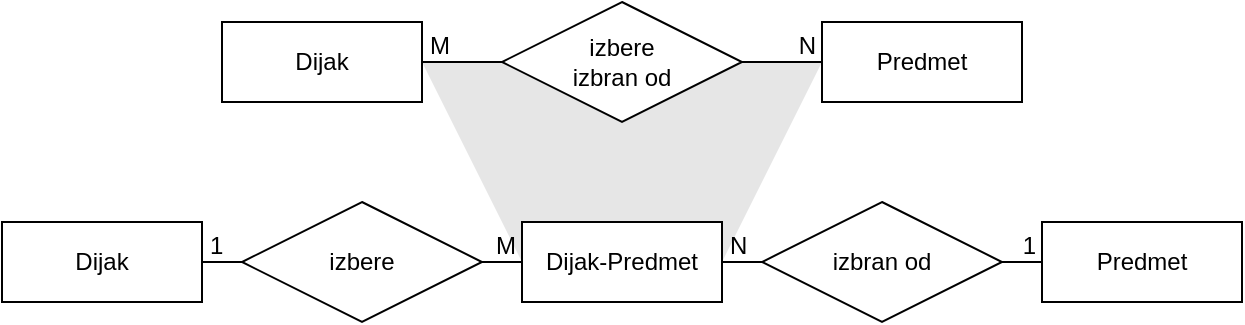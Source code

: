 <mxfile version="20.2.3" type="device" pages="2"><diagram id="6kdGVhZRkknZgV9yReRe" name="primer 1"><mxGraphModel dx="1038" dy="489" grid="1" gridSize="10" guides="1" tooltips="1" connect="1" arrows="1" fold="1" page="1" pageScale="1" pageWidth="827" pageHeight="1169" math="0" shadow="0"><root><mxCell id="0"/><mxCell id="1" parent="0"/><mxCell id="MGshOeNx3NQTW7BZx8Pg-3" value="" style="group" vertex="1" connectable="0" parent="1"><mxGeometry x="80" y="80" width="620" height="160" as="geometry"/></mxCell><mxCell id="-6CX5s5ymQt5eWk5nlN6-26" value="" style="shape=trapezoid;perimeter=trapezoidPerimeter;whiteSpace=wrap;html=1;fixedSize=1;direction=west;size=50;strokeColor=none;fillColor=#E6E6E6;fontColor=#333333;" vertex="1" parent="MGshOeNx3NQTW7BZx8Pg-3"><mxGeometry x="210" y="30" width="200" height="100" as="geometry"/></mxCell><mxCell id="1WVzrQooWFcvHp733gF0-1" value="" style="group" parent="MGshOeNx3NQTW7BZx8Pg-3" vertex="1" connectable="0"><mxGeometry x="110" width="400" height="60" as="geometry"/></mxCell><mxCell id="ptb17bYlO4bR1Yd14jGl-1" value="Dijak" style="whiteSpace=wrap;html=1;align=center;" parent="1WVzrQooWFcvHp733gF0-1" vertex="1"><mxGeometry y="10" width="100" height="40" as="geometry"/></mxCell><mxCell id="ptb17bYlO4bR1Yd14jGl-2" value="Predmet" style="whiteSpace=wrap;html=1;align=center;" parent="1WVzrQooWFcvHp733gF0-1" vertex="1"><mxGeometry x="300" y="10" width="100" height="40" as="geometry"/></mxCell><mxCell id="gQGVDgeEXxBrxBThCszU-1" value="" style="endArrow=none;html=1;rounded=0;exitX=1;exitY=0.5;exitDx=0;exitDy=0;entryX=0;entryY=0.5;entryDx=0;entryDy=0;" parent="1WVzrQooWFcvHp733gF0-1" source="ptb17bYlO4bR1Yd14jGl-1" target="ptb17bYlO4bR1Yd14jGl-2" edge="1"><mxGeometry relative="1" as="geometry"><mxPoint x="290" y="250" as="sourcePoint"/><mxPoint x="450" y="250" as="targetPoint"/></mxGeometry></mxCell><mxCell id="gQGVDgeEXxBrxBThCszU-2" value="M" style="resizable=0;html=1;align=left;verticalAlign=bottom;" parent="gQGVDgeEXxBrxBThCszU-1" connectable="0" vertex="1"><mxGeometry x="-1" relative="1" as="geometry"><mxPoint x="2" as="offset"/></mxGeometry></mxCell><mxCell id="gQGVDgeEXxBrxBThCszU-3" value="N" style="resizable=0;html=1;align=right;verticalAlign=bottom;" parent="gQGVDgeEXxBrxBThCszU-1" connectable="0" vertex="1"><mxGeometry x="1" relative="1" as="geometry"><mxPoint x="-3" as="offset"/></mxGeometry></mxCell><mxCell id="ptb17bYlO4bR1Yd14jGl-6" value="izbere&lt;br&gt;izbran od" style="shape=rhombus;perimeter=rhombusPerimeter;whiteSpace=wrap;html=1;align=center;" parent="1WVzrQooWFcvHp733gF0-1" vertex="1"><mxGeometry x="140" width="120" height="60" as="geometry"/></mxCell><mxCell id="MGshOeNx3NQTW7BZx8Pg-2" value="" style="group" vertex="1" connectable="0" parent="MGshOeNx3NQTW7BZx8Pg-3"><mxGeometry y="100" width="620" height="60" as="geometry"/></mxCell><mxCell id="-6CX5s5ymQt5eWk5nlN6-18" value="" style="endArrow=none;html=1;rounded=0;entryX=0;entryY=0.5;entryDx=0;entryDy=0;" edge="1" parent="MGshOeNx3NQTW7BZx8Pg-2"><mxGeometry relative="1" as="geometry"><mxPoint x="100" y="30" as="sourcePoint"/><mxPoint x="260" y="30" as="targetPoint"/></mxGeometry></mxCell><mxCell id="-6CX5s5ymQt5eWk5nlN6-19" value="1" style="resizable=0;html=1;align=left;verticalAlign=bottom;" connectable="0" vertex="1" parent="-6CX5s5ymQt5eWk5nlN6-18"><mxGeometry x="-1" relative="1" as="geometry"><mxPoint x="2" as="offset"/></mxGeometry></mxCell><mxCell id="-6CX5s5ymQt5eWk5nlN6-20" value="M" style="resizable=0;html=1;align=right;verticalAlign=bottom;" connectable="0" vertex="1" parent="-6CX5s5ymQt5eWk5nlN6-18"><mxGeometry x="1" relative="1" as="geometry"><mxPoint x="-3" as="offset"/></mxGeometry></mxCell><mxCell id="-6CX5s5ymQt5eWk5nlN6-1" value="Dijak" style="rounded=0;whiteSpace=wrap;html=1;" vertex="1" parent="MGshOeNx3NQTW7BZx8Pg-2"><mxGeometry y="10" width="100" height="40" as="geometry"/></mxCell><mxCell id="-6CX5s5ymQt5eWk5nlN6-3" value="Dijak-Predmet" style="whiteSpace=wrap;html=1;align=center;" vertex="1" parent="MGshOeNx3NQTW7BZx8Pg-2"><mxGeometry x="260" y="10" width="100" height="40" as="geometry"/></mxCell><mxCell id="-6CX5s5ymQt5eWk5nlN6-5" value="Predmet" style="whiteSpace=wrap;html=1;align=center;" vertex="1" parent="MGshOeNx3NQTW7BZx8Pg-2"><mxGeometry x="520" y="10" width="100" height="40" as="geometry"/></mxCell><mxCell id="-6CX5s5ymQt5eWk5nlN6-2" value="izbere" style="shape=rhombus;perimeter=rhombusPerimeter;whiteSpace=wrap;html=1;align=center;" vertex="1" parent="MGshOeNx3NQTW7BZx8Pg-2"><mxGeometry x="120" width="120" height="60" as="geometry"/></mxCell><mxCell id="-6CX5s5ymQt5eWk5nlN6-21" value="" style="endArrow=none;html=1;rounded=0;exitX=1;exitY=0.5;exitDx=0;exitDy=0;" edge="1" parent="MGshOeNx3NQTW7BZx8Pg-2"><mxGeometry relative="1" as="geometry"><mxPoint x="360" y="30" as="sourcePoint"/><mxPoint x="520" y="30" as="targetPoint"/></mxGeometry></mxCell><mxCell id="-6CX5s5ymQt5eWk5nlN6-22" value="N" style="resizable=0;html=1;align=left;verticalAlign=bottom;" connectable="0" vertex="1" parent="-6CX5s5ymQt5eWk5nlN6-21"><mxGeometry x="-1" relative="1" as="geometry"><mxPoint x="2" as="offset"/></mxGeometry></mxCell><mxCell id="-6CX5s5ymQt5eWk5nlN6-23" value="1" style="resizable=0;html=1;align=right;verticalAlign=bottom;" connectable="0" vertex="1" parent="-6CX5s5ymQt5eWk5nlN6-21"><mxGeometry x="1" relative="1" as="geometry"><mxPoint x="-3" as="offset"/></mxGeometry></mxCell><mxCell id="-6CX5s5ymQt5eWk5nlN6-4" value="izbran od" style="shape=rhombus;perimeter=rhombusPerimeter;whiteSpace=wrap;html=1;align=center;" vertex="1" parent="MGshOeNx3NQTW7BZx8Pg-2"><mxGeometry x="380" width="120" height="60" as="geometry"/></mxCell></root></mxGraphModel></diagram><diagram id="MYoZ2q1XBCMoWNC7OLt6" name="primer 2"><mxGraphModel dx="716" dy="337" grid="1" gridSize="10" guides="1" tooltips="1" connect="1" arrows="1" fold="1" page="1" pageScale="1" pageWidth="1169" pageHeight="827" math="0" shadow="0"><root><mxCell id="0"/><mxCell id="1" parent="0"/><mxCell id="sIKbgvzfkTQ47lLFQM-A-8" value="" style="group" vertex="1" connectable="0" parent="1"><mxGeometry x="180" y="200" width="400" height="120" as="geometry"/></mxCell><mxCell id="_8eUWtNJE1sA1ehXP5Yo-16" value="" style="group" vertex="1" connectable="0" parent="sIKbgvzfkTQ47lLFQM-A-8"><mxGeometry width="140" height="120" as="geometry"/></mxCell><mxCell id="_8eUWtNJE1sA1ehXP5Yo-13" value="" style="rounded=0;whiteSpace=wrap;html=1;fillColor=none;" vertex="1" parent="_8eUWtNJE1sA1ehXP5Yo-16"><mxGeometry y="20" width="140" height="70" as="geometry"/></mxCell><mxCell id="_8eUWtNJE1sA1ehXP5Yo-8" value="Oseba" style="whiteSpace=wrap;html=1;align=center;" vertex="1" parent="_8eUWtNJE1sA1ehXP5Yo-16"><mxGeometry x="20" width="100" height="40" as="geometry"/></mxCell><mxCell id="_8eUWtNJE1sA1ehXP5Yo-9" value="je brat" style="shape=rhombus;perimeter=rhombusPerimeter;whiteSpace=wrap;html=1;align=center;" vertex="1" parent="_8eUWtNJE1sA1ehXP5Yo-16"><mxGeometry x="10" y="60" width="120" height="60" as="geometry"/></mxCell><mxCell id="_8eUWtNJE1sA1ehXP5Yo-14" value="M" style="resizable=0;html=1;align=left;verticalAlign=bottom;" connectable="0" vertex="1" parent="_8eUWtNJE1sA1ehXP5Yo-16"><mxGeometry x="122" y="20" as="geometry"/></mxCell><mxCell id="_8eUWtNJE1sA1ehXP5Yo-15" value="N" style="resizable=0;html=1;align=left;verticalAlign=bottom;" connectable="0" vertex="1" parent="_8eUWtNJE1sA1ehXP5Yo-16"><mxGeometry x="6" y="20" as="geometry"/></mxCell><mxCell id="_8eUWtNJE1sA1ehXP5Yo-21" value="" style="group" vertex="1" connectable="0" parent="sIKbgvzfkTQ47lLFQM-A-8"><mxGeometry x="180" width="220" height="120" as="geometry"/></mxCell><mxCell id="_8eUWtNJE1sA1ehXP5Yo-10" value="Oseba" style="whiteSpace=wrap;html=1;align=center;" vertex="1" parent="_8eUWtNJE1sA1ehXP5Yo-21"><mxGeometry x="120" width="100" height="40" as="geometry"/></mxCell><mxCell id="_8eUWtNJE1sA1ehXP5Yo-11" value="Brat" style="whiteSpace=wrap;html=1;align=center;" vertex="1" parent="_8eUWtNJE1sA1ehXP5Yo-21"><mxGeometry x="120" y="80" width="100" height="40" as="geometry"/></mxCell><mxCell id="_8eUWtNJE1sA1ehXP5Yo-12" value="ima" style="shape=rhombus;perimeter=rhombusPerimeter;whiteSpace=wrap;html=1;align=center;" vertex="1" parent="_8eUWtNJE1sA1ehXP5Yo-21"><mxGeometry y="30" width="120" height="60" as="geometry"/></mxCell><mxCell id="_8eUWtNJE1sA1ehXP5Yo-17" value="" style="shape=partialRectangle;whiteSpace=wrap;html=1;bottom=0;right=0;fillColor=none;" vertex="1" parent="_8eUWtNJE1sA1ehXP5Yo-21"><mxGeometry x="60" y="20" width="60" height="10" as="geometry"/></mxCell><mxCell id="_8eUWtNJE1sA1ehXP5Yo-18" value="" style="shape=partialRectangle;whiteSpace=wrap;html=1;bottom=0;right=0;fillColor=none;flipV=1;" vertex="1" parent="_8eUWtNJE1sA1ehXP5Yo-21"><mxGeometry x="60" y="90" width="60" height="10" as="geometry"/></mxCell><mxCell id="_8eUWtNJE1sA1ehXP5Yo-19" value="N" style="resizable=0;html=1;align=left;verticalAlign=bottom;" connectable="0" vertex="1" parent="_8eUWtNJE1sA1ehXP5Yo-21"><mxGeometry x="106" y="100" as="geometry"/></mxCell><mxCell id="_8eUWtNJE1sA1ehXP5Yo-20" value="1" style="resizable=0;html=1;align=left;verticalAlign=bottom;direction=south;" connectable="0" vertex="1" parent="_8eUWtNJE1sA1ehXP5Yo-21"><mxGeometry x="108" y="20" as="geometry"/></mxCell></root></mxGraphModel></diagram></mxfile>